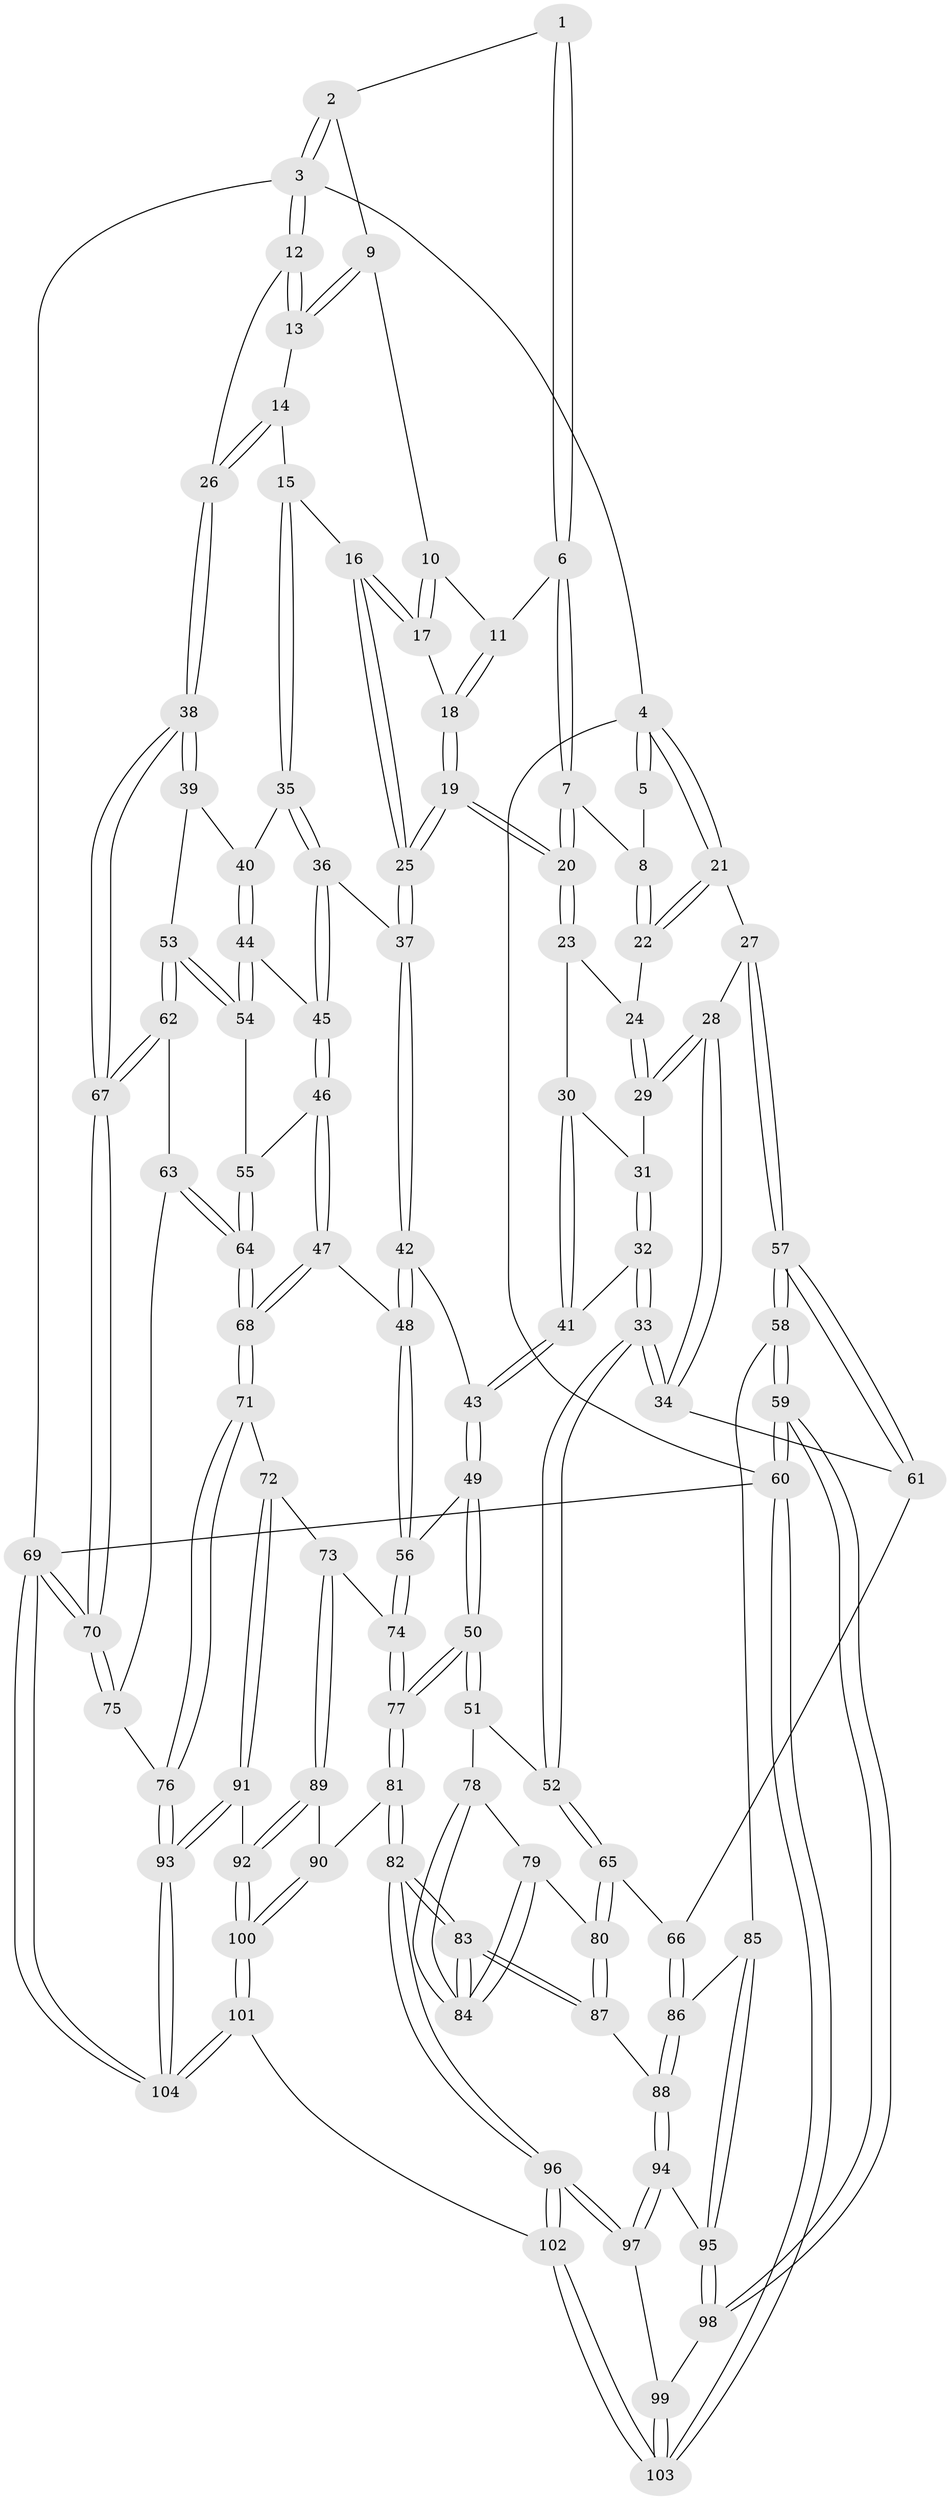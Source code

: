 // coarse degree distribution, {3: 0.06666666666666667, 5: 0.35, 4: 0.5166666666666667, 6: 0.05, 7: 0.016666666666666666}
// Generated by graph-tools (version 1.1) at 2025/24/03/03/25 07:24:40]
// undirected, 104 vertices, 257 edges
graph export_dot {
graph [start="1"]
  node [color=gray90,style=filled];
  1 [pos="+0.6561298819403558+0"];
  2 [pos="+0.8049575621135268+0"];
  3 [pos="+1+0"];
  4 [pos="+0+0"];
  5 [pos="+0.45003766461693295+0"];
  6 [pos="+0.6129083973397977+0.12497028053351474"];
  7 [pos="+0.4829737186696954+0.11367454521066468"];
  8 [pos="+0.41700092788577514+0.04810255529597224"];
  9 [pos="+0.7870808710839043+0.001492882122665099"];
  10 [pos="+0.7533490435026882+0.07732217255989832"];
  11 [pos="+0.6484794787309367+0.14448096806975863"];
  12 [pos="+1+0"];
  13 [pos="+0.8954115797774668+0.17898603214120365"];
  14 [pos="+0.895635077567034+0.19667605328863091"];
  15 [pos="+0.8392100594619262+0.2675514486674083"];
  16 [pos="+0.761355559573911+0.1991376385689711"];
  17 [pos="+0.7573032024160019+0.17432657568928314"];
  18 [pos="+0.6375980185382896+0.19982595568090653"];
  19 [pos="+0.6010318641876643+0.3051648433109037"];
  20 [pos="+0.5648028558935501+0.27314877084195216"];
  21 [pos="+0+0"];
  22 [pos="+0.3199723747855736+0.1545254103294419"];
  23 [pos="+0.46090263400668713+0.274786978792198"];
  24 [pos="+0.3198707316298716+0.15479124782585163"];
  25 [pos="+0.6058143419764797+0.3145209649961894"];
  26 [pos="+1+0.32792917966620444"];
  27 [pos="+0+0.060919234975762376"];
  28 [pos="+0.16766771182325638+0.29395239199032025"];
  29 [pos="+0.3073669944554919+0.175119577765122"];
  30 [pos="+0.4125745328425234+0.321663990035235"];
  31 [pos="+0.3080755365732668+0.17637168046491322"];
  32 [pos="+0.38137722267598345+0.40836091350258275"];
  33 [pos="+0.23107457544327192+0.43013258125834136"];
  34 [pos="+0.19421837169724768+0.399116339038901"];
  35 [pos="+0.8396566591496201+0.3167028587634406"];
  36 [pos="+0.6864909784556951+0.3546873154848436"];
  37 [pos="+0.6061302351330655+0.31622751937059174"];
  38 [pos="+1+0.3409625903886413"];
  39 [pos="+1+0.3827838486081431"];
  40 [pos="+0.8429282599088639+0.3201281489031633"];
  41 [pos="+0.40861997063404837+0.40904533336030463"];
  42 [pos="+0.5567347811511499+0.3848936420753187"];
  43 [pos="+0.4509274572297792+0.4304619719390374"];
  44 [pos="+0.8214941269757975+0.4689826533138833"];
  45 [pos="+0.7129003700465362+0.4226791488989117"];
  46 [pos="+0.6860197635932246+0.527388874667061"];
  47 [pos="+0.6668856255896906+0.5576540485875446"];
  48 [pos="+0.6239195900072845+0.5518692183428439"];
  49 [pos="+0.45040100038404624+0.565677932111033"];
  50 [pos="+0.40922569992765695+0.6007947132793041"];
  51 [pos="+0.3443982852444725+0.6023144391871204"];
  52 [pos="+0.2583974399185749+0.5495965516300693"];
  53 [pos="+0.9162876898034197+0.4913025377222477"];
  54 [pos="+0.8275366596196367+0.48181459564525403"];
  55 [pos="+0.8273397362369217+0.4821415808550095"];
  56 [pos="+0.5571857003171519+0.5921589287372508"];
  57 [pos="+0+0.5755368203224891"];
  58 [pos="+0+0.6280677049547648"];
  59 [pos="+0+0.835829237760824"];
  60 [pos="+0+1"];
  61 [pos="+0.13989564695317971+0.4386201279856187"];
  62 [pos="+0.9330598693800517+0.5829107110235545"];
  63 [pos="+0.895286072514903+0.6031455210367088"];
  64 [pos="+0.7934009102785498+0.6254312332834824"];
  65 [pos="+0.17648256703269063+0.6387018318005353"];
  66 [pos="+0.10069768392264061+0.6273173470533986"];
  67 [pos="+1+0.7383514868470855"];
  68 [pos="+0.7574106727949941+0.6585370513579255"];
  69 [pos="+1+1"];
  70 [pos="+1+0.9547210386924699"];
  71 [pos="+0.7545729735194129+0.7168377379882621"];
  72 [pos="+0.5893641883276615+0.7332730093417961"];
  73 [pos="+0.5805784042707971+0.7330090730044723"];
  74 [pos="+0.5684466705878837+0.7244071969109435"];
  75 [pos="+0.9032900849947267+0.6519054800513717"];
  76 [pos="+0.8606815723667953+0.8986260588952585"];
  77 [pos="+0.45121270206383474+0.7403140432945272"];
  78 [pos="+0.34121543953790084+0.6113974186398228"];
  79 [pos="+0.2812710415749006+0.6830416159163931"];
  80 [pos="+0.19795205785434328+0.7057487395321508"];
  81 [pos="+0.39499240648570966+0.8221589686851186"];
  82 [pos="+0.3394689267739355+0.8372426540035397"];
  83 [pos="+0.33162080508543673+0.8302291829236746"];
  84 [pos="+0.32889809312263885+0.793944907211432"];
  85 [pos="+0+0.6415842787001441"];
  86 [pos="+0+0.6477958621989937"];
  87 [pos="+0.1993726184674336+0.7774355113761537"];
  88 [pos="+0.17032607681262105+0.7923148297353363"];
  89 [pos="+0.5609051454543185+0.8745687546344245"];
  90 [pos="+0.48656604316962687+0.8788836871143177"];
  91 [pos="+0.6994717814367286+0.9388557038503902"];
  92 [pos="+0.5689574592027963+0.8803740723233056"];
  93 [pos="+0.952950983168613+1"];
  94 [pos="+0.12270756427054477+0.8451848988565785"];
  95 [pos="+0.11606123647976657+0.8426857358917642"];
  96 [pos="+0.304809186472654+0.9689620366136098"];
  97 [pos="+0.12090670050407966+0.9096644903906476"];
  98 [pos="+0+0.8618262824265763"];
  99 [pos="+0.09604752621810977+0.9416034017558139"];
  100 [pos="+0.45404010121389143+1"];
  101 [pos="+0.4521613042352552+1"];
  102 [pos="+0.3472345518791358+1"];
  103 [pos="+0.028512947692142795+1"];
  104 [pos="+1+1"];
  1 -- 2;
  1 -- 6;
  1 -- 6;
  2 -- 3;
  2 -- 3;
  2 -- 9;
  3 -- 4;
  3 -- 12;
  3 -- 12;
  3 -- 69;
  4 -- 5;
  4 -- 5;
  4 -- 21;
  4 -- 21;
  4 -- 60;
  5 -- 8;
  6 -- 7;
  6 -- 7;
  6 -- 11;
  7 -- 8;
  7 -- 20;
  7 -- 20;
  8 -- 22;
  8 -- 22;
  9 -- 10;
  9 -- 13;
  9 -- 13;
  10 -- 11;
  10 -- 17;
  10 -- 17;
  11 -- 18;
  11 -- 18;
  12 -- 13;
  12 -- 13;
  12 -- 26;
  13 -- 14;
  14 -- 15;
  14 -- 26;
  14 -- 26;
  15 -- 16;
  15 -- 35;
  15 -- 35;
  16 -- 17;
  16 -- 17;
  16 -- 25;
  16 -- 25;
  17 -- 18;
  18 -- 19;
  18 -- 19;
  19 -- 20;
  19 -- 20;
  19 -- 25;
  19 -- 25;
  20 -- 23;
  20 -- 23;
  21 -- 22;
  21 -- 22;
  21 -- 27;
  22 -- 24;
  23 -- 24;
  23 -- 30;
  24 -- 29;
  24 -- 29;
  25 -- 37;
  25 -- 37;
  26 -- 38;
  26 -- 38;
  27 -- 28;
  27 -- 57;
  27 -- 57;
  28 -- 29;
  28 -- 29;
  28 -- 34;
  28 -- 34;
  29 -- 31;
  30 -- 31;
  30 -- 41;
  30 -- 41;
  31 -- 32;
  31 -- 32;
  32 -- 33;
  32 -- 33;
  32 -- 41;
  33 -- 34;
  33 -- 34;
  33 -- 52;
  33 -- 52;
  34 -- 61;
  35 -- 36;
  35 -- 36;
  35 -- 40;
  36 -- 37;
  36 -- 45;
  36 -- 45;
  37 -- 42;
  37 -- 42;
  38 -- 39;
  38 -- 39;
  38 -- 67;
  38 -- 67;
  39 -- 40;
  39 -- 53;
  40 -- 44;
  40 -- 44;
  41 -- 43;
  41 -- 43;
  42 -- 43;
  42 -- 48;
  42 -- 48;
  43 -- 49;
  43 -- 49;
  44 -- 45;
  44 -- 54;
  44 -- 54;
  45 -- 46;
  45 -- 46;
  46 -- 47;
  46 -- 47;
  46 -- 55;
  47 -- 48;
  47 -- 68;
  47 -- 68;
  48 -- 56;
  48 -- 56;
  49 -- 50;
  49 -- 50;
  49 -- 56;
  50 -- 51;
  50 -- 51;
  50 -- 77;
  50 -- 77;
  51 -- 52;
  51 -- 78;
  52 -- 65;
  52 -- 65;
  53 -- 54;
  53 -- 54;
  53 -- 62;
  53 -- 62;
  54 -- 55;
  55 -- 64;
  55 -- 64;
  56 -- 74;
  56 -- 74;
  57 -- 58;
  57 -- 58;
  57 -- 61;
  57 -- 61;
  58 -- 59;
  58 -- 59;
  58 -- 85;
  59 -- 60;
  59 -- 60;
  59 -- 98;
  59 -- 98;
  60 -- 103;
  60 -- 103;
  60 -- 69;
  61 -- 66;
  62 -- 63;
  62 -- 67;
  62 -- 67;
  63 -- 64;
  63 -- 64;
  63 -- 75;
  64 -- 68;
  64 -- 68;
  65 -- 66;
  65 -- 80;
  65 -- 80;
  66 -- 86;
  66 -- 86;
  67 -- 70;
  67 -- 70;
  68 -- 71;
  68 -- 71;
  69 -- 70;
  69 -- 70;
  69 -- 104;
  69 -- 104;
  70 -- 75;
  70 -- 75;
  71 -- 72;
  71 -- 76;
  71 -- 76;
  72 -- 73;
  72 -- 91;
  72 -- 91;
  73 -- 74;
  73 -- 89;
  73 -- 89;
  74 -- 77;
  74 -- 77;
  75 -- 76;
  76 -- 93;
  76 -- 93;
  77 -- 81;
  77 -- 81;
  78 -- 79;
  78 -- 84;
  78 -- 84;
  79 -- 80;
  79 -- 84;
  79 -- 84;
  80 -- 87;
  80 -- 87;
  81 -- 82;
  81 -- 82;
  81 -- 90;
  82 -- 83;
  82 -- 83;
  82 -- 96;
  82 -- 96;
  83 -- 84;
  83 -- 84;
  83 -- 87;
  83 -- 87;
  85 -- 86;
  85 -- 95;
  85 -- 95;
  86 -- 88;
  86 -- 88;
  87 -- 88;
  88 -- 94;
  88 -- 94;
  89 -- 90;
  89 -- 92;
  89 -- 92;
  90 -- 100;
  90 -- 100;
  91 -- 92;
  91 -- 93;
  91 -- 93;
  92 -- 100;
  92 -- 100;
  93 -- 104;
  93 -- 104;
  94 -- 95;
  94 -- 97;
  94 -- 97;
  95 -- 98;
  95 -- 98;
  96 -- 97;
  96 -- 97;
  96 -- 102;
  96 -- 102;
  97 -- 99;
  98 -- 99;
  99 -- 103;
  99 -- 103;
  100 -- 101;
  100 -- 101;
  101 -- 102;
  101 -- 104;
  101 -- 104;
  102 -- 103;
  102 -- 103;
}
